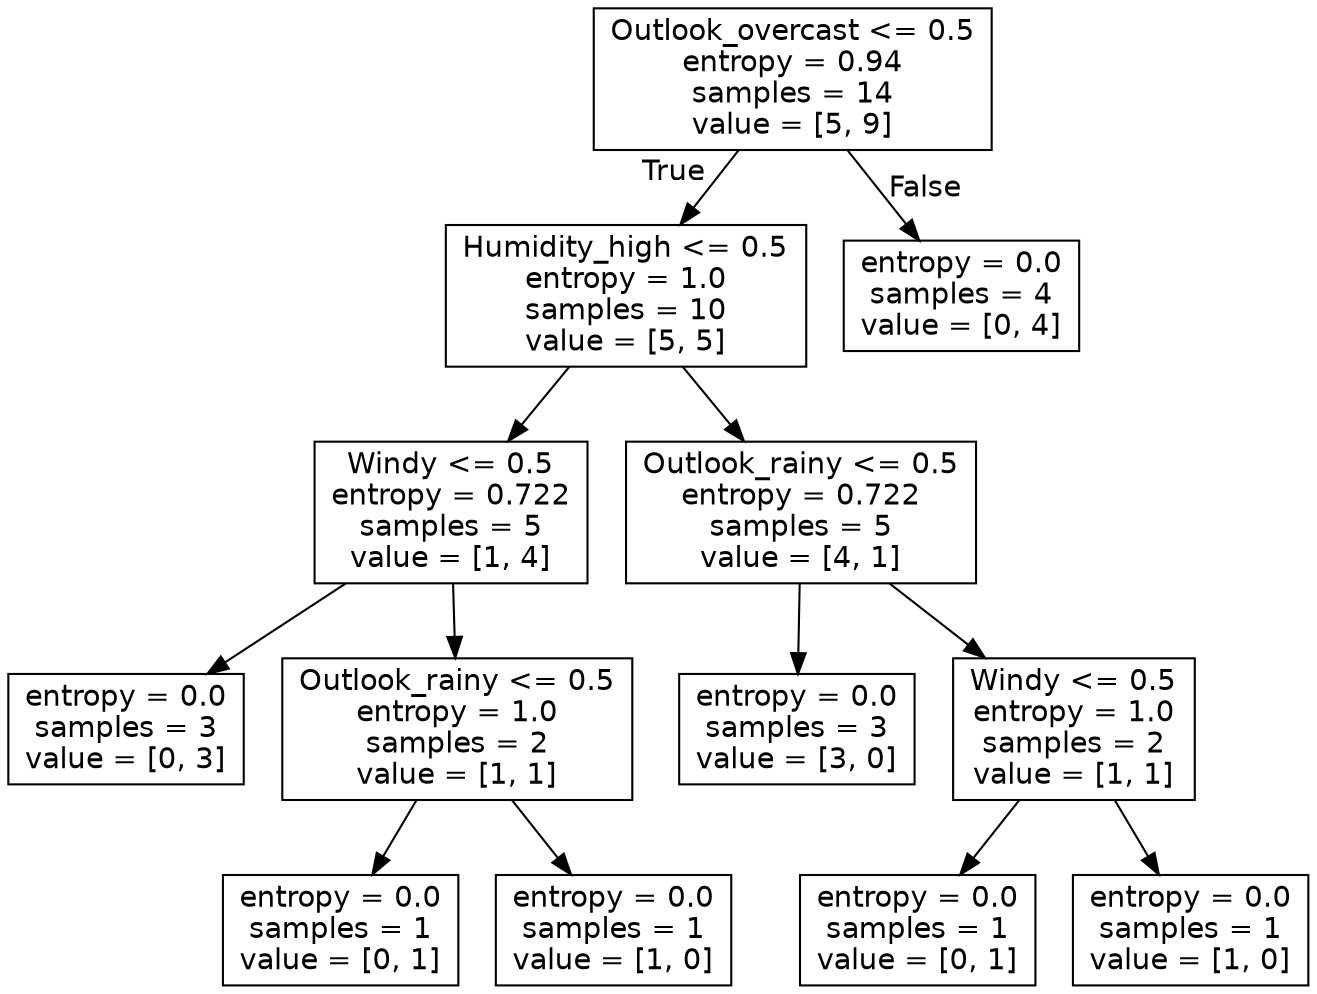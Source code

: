 digraph Tree {
node [shape=box, fontname="helvetica"] ;
edge [fontname="helvetica"] ;
0 [label="Outlook_overcast <= 0.5\nentropy = 0.94\nsamples = 14\nvalue = [5, 9]"] ;
1 [label="Humidity_high <= 0.5\nentropy = 1.0\nsamples = 10\nvalue = [5, 5]"] ;
0 -> 1 [labeldistance=2.5, labelangle=45, headlabel="True"] ;
2 [label="Windy <= 0.5\nentropy = 0.722\nsamples = 5\nvalue = [1, 4]"] ;
1 -> 2 ;
3 [label="entropy = 0.0\nsamples = 3\nvalue = [0, 3]"] ;
2 -> 3 ;
4 [label="Outlook_rainy <= 0.5\nentropy = 1.0\nsamples = 2\nvalue = [1, 1]"] ;
2 -> 4 ;
5 [label="entropy = 0.0\nsamples = 1\nvalue = [0, 1]"] ;
4 -> 5 ;
6 [label="entropy = 0.0\nsamples = 1\nvalue = [1, 0]"] ;
4 -> 6 ;
7 [label="Outlook_rainy <= 0.5\nentropy = 0.722\nsamples = 5\nvalue = [4, 1]"] ;
1 -> 7 ;
8 [label="entropy = 0.0\nsamples = 3\nvalue = [3, 0]"] ;
7 -> 8 ;
9 [label="Windy <= 0.5\nentropy = 1.0\nsamples = 2\nvalue = [1, 1]"] ;
7 -> 9 ;
10 [label="entropy = 0.0\nsamples = 1\nvalue = [0, 1]"] ;
9 -> 10 ;
11 [label="entropy = 0.0\nsamples = 1\nvalue = [1, 0]"] ;
9 -> 11 ;
12 [label="entropy = 0.0\nsamples = 4\nvalue = [0, 4]"] ;
0 -> 12 [labeldistance=2.5, labelangle=-45, headlabel="False"] ;
}